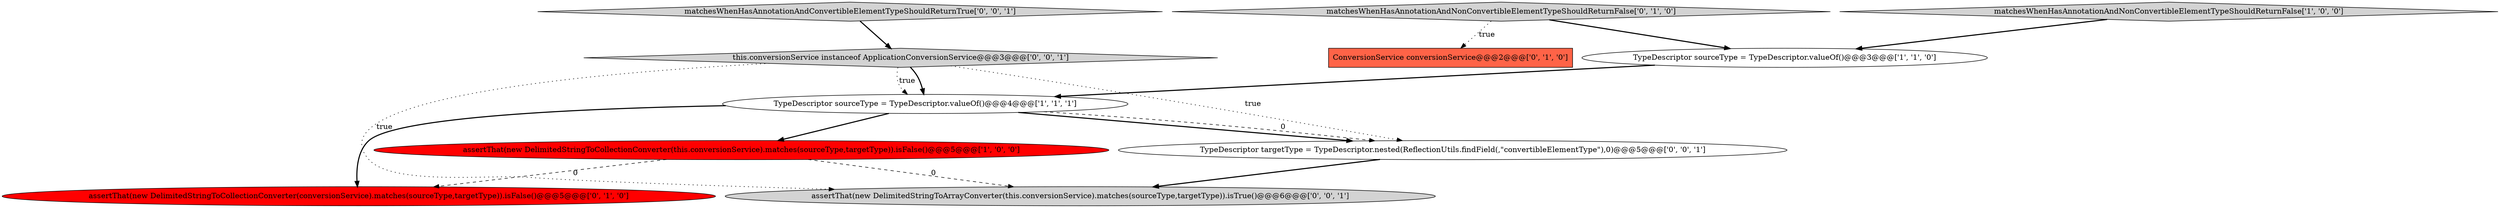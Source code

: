 digraph {
0 [style = filled, label = "assertThat(new DelimitedStringToCollectionConverter(this.conversionService).matches(sourceType,targetType)).isFalse()@@@5@@@['1', '0', '0']", fillcolor = red, shape = ellipse image = "AAA1AAABBB1BBB"];
9 [style = filled, label = "assertThat(new DelimitedStringToArrayConverter(this.conversionService).matches(sourceType,targetType)).isTrue()@@@6@@@['0', '0', '1']", fillcolor = lightgray, shape = ellipse image = "AAA0AAABBB3BBB"];
5 [style = filled, label = "assertThat(new DelimitedStringToCollectionConverter(conversionService).matches(sourceType,targetType)).isFalse()@@@5@@@['0', '1', '0']", fillcolor = red, shape = ellipse image = "AAA1AAABBB2BBB"];
1 [style = filled, label = "TypeDescriptor sourceType = TypeDescriptor.valueOf()@@@3@@@['1', '1', '0']", fillcolor = white, shape = ellipse image = "AAA0AAABBB1BBB"];
10 [style = filled, label = "this.conversionService instanceof ApplicationConversionService@@@3@@@['0', '0', '1']", fillcolor = lightgray, shape = diamond image = "AAA0AAABBB3BBB"];
4 [style = filled, label = "ConversionService conversionService@@@2@@@['0', '1', '0']", fillcolor = tomato, shape = box image = "AAA1AAABBB2BBB"];
6 [style = filled, label = "matchesWhenHasAnnotationAndNonConvertibleElementTypeShouldReturnFalse['0', '1', '0']", fillcolor = lightgray, shape = diamond image = "AAA0AAABBB2BBB"];
8 [style = filled, label = "matchesWhenHasAnnotationAndConvertibleElementTypeShouldReturnTrue['0', '0', '1']", fillcolor = lightgray, shape = diamond image = "AAA0AAABBB3BBB"];
3 [style = filled, label = "matchesWhenHasAnnotationAndNonConvertibleElementTypeShouldReturnFalse['1', '0', '0']", fillcolor = lightgray, shape = diamond image = "AAA0AAABBB1BBB"];
2 [style = filled, label = "TypeDescriptor sourceType = TypeDescriptor.valueOf()@@@4@@@['1', '1', '1']", fillcolor = white, shape = ellipse image = "AAA0AAABBB1BBB"];
7 [style = filled, label = "TypeDescriptor targetType = TypeDescriptor.nested(ReflectionUtils.findField(,\"convertibleElementType\"),0)@@@5@@@['0', '0', '1']", fillcolor = white, shape = ellipse image = "AAA0AAABBB3BBB"];
7->9 [style = bold, label=""];
6->1 [style = bold, label=""];
8->10 [style = bold, label=""];
10->2 [style = bold, label=""];
1->2 [style = bold, label=""];
2->0 [style = bold, label=""];
2->7 [style = bold, label=""];
0->9 [style = dashed, label="0"];
6->4 [style = dotted, label="true"];
3->1 [style = bold, label=""];
0->5 [style = dashed, label="0"];
10->2 [style = dotted, label="true"];
10->9 [style = dotted, label="true"];
2->7 [style = dashed, label="0"];
10->7 [style = dotted, label="true"];
2->5 [style = bold, label=""];
}
